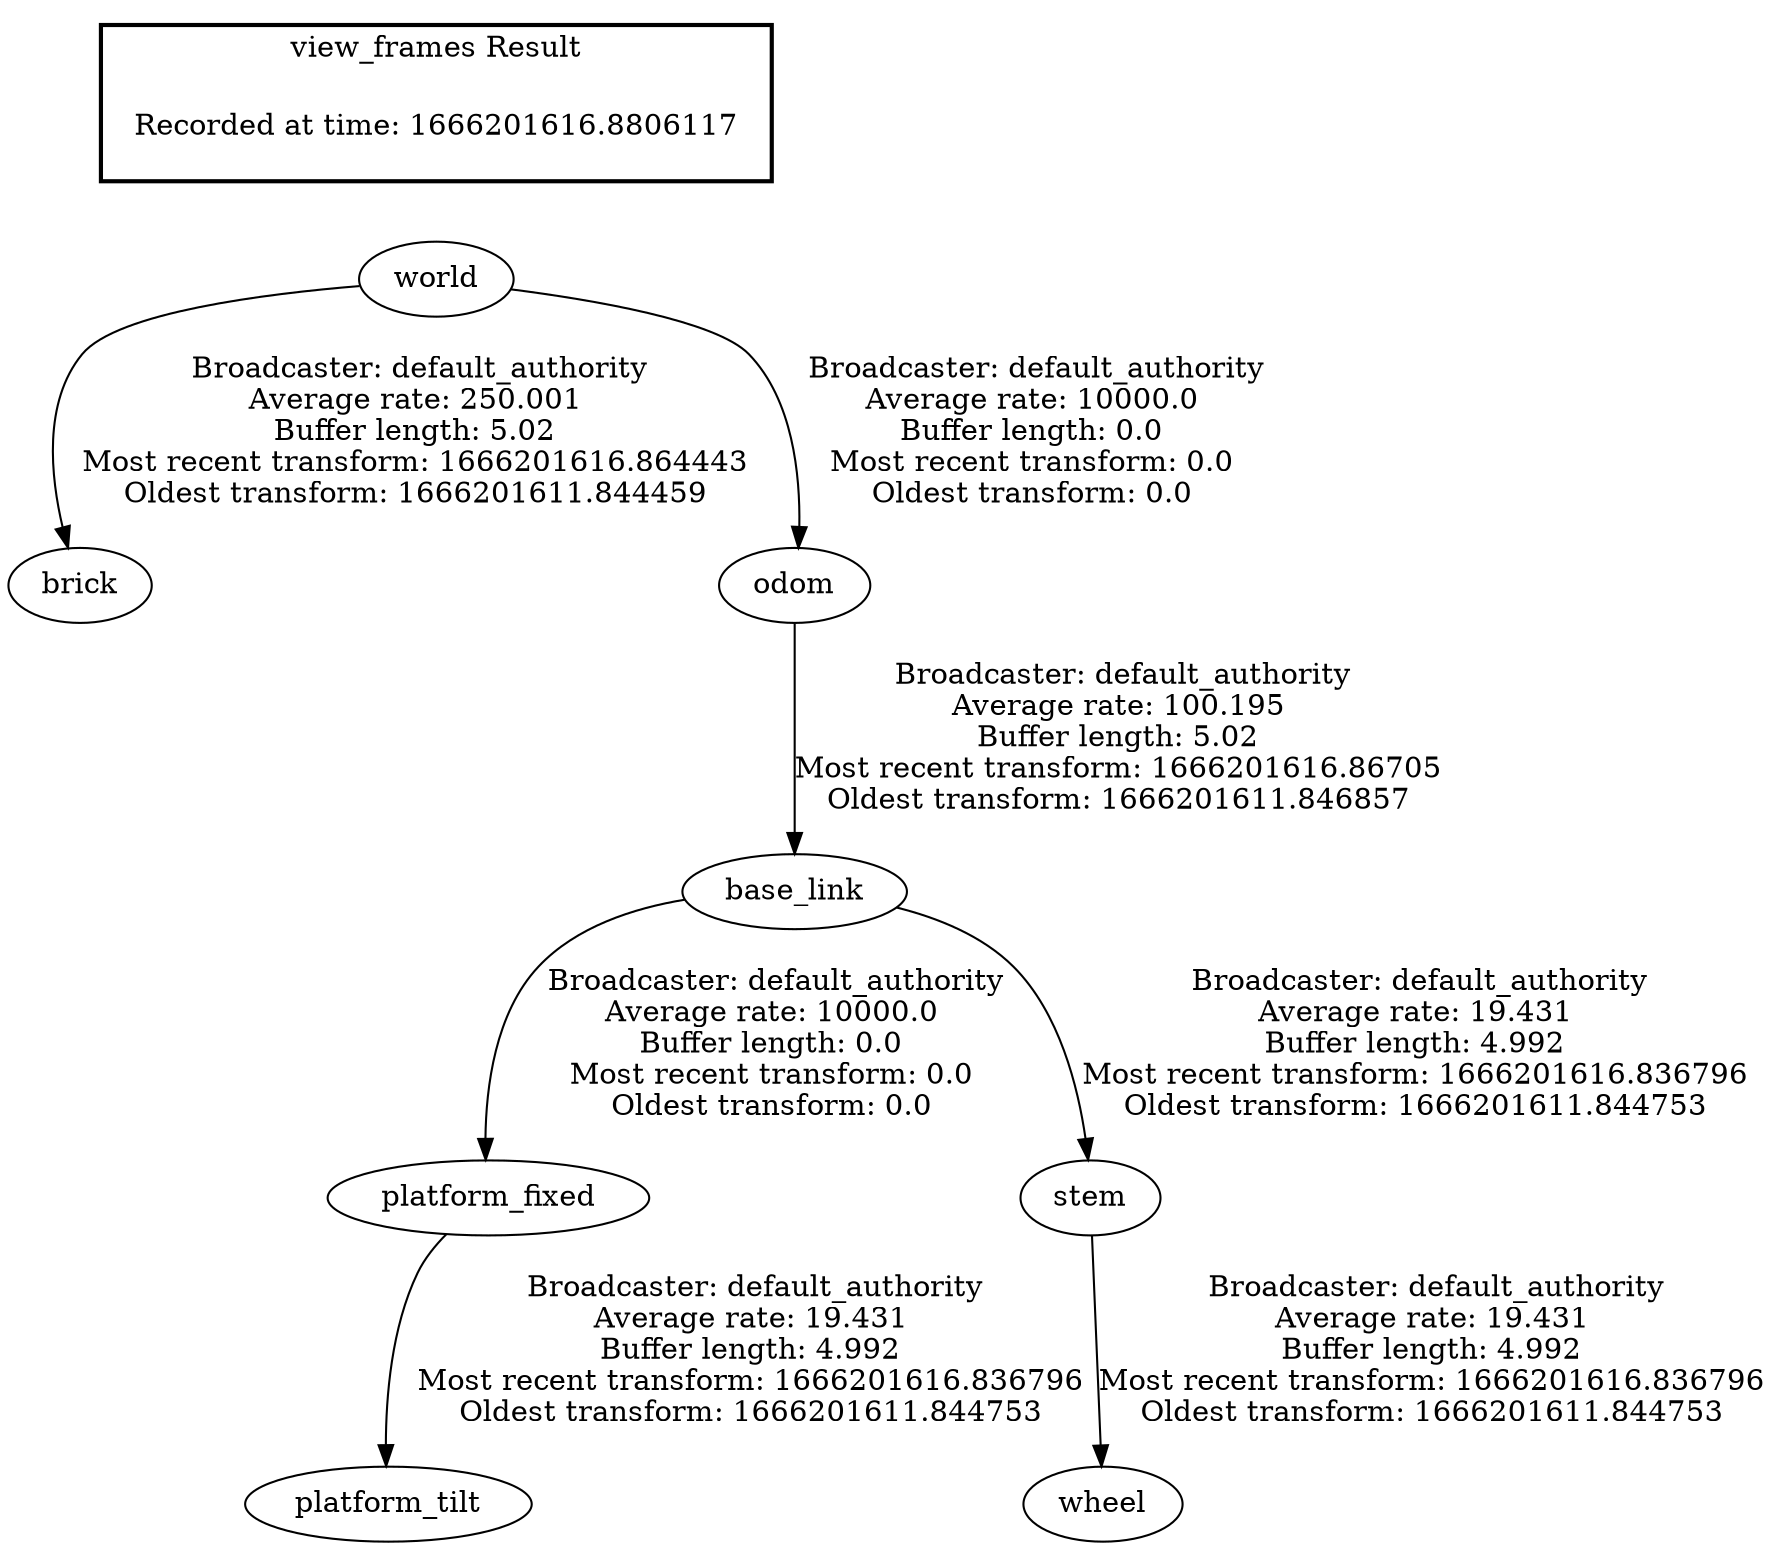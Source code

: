 digraph G {
"world" -> "brick"[label=" Broadcaster: default_authority\nAverage rate: 250.001\nBuffer length: 5.02\nMost recent transform: 1666201616.864443\nOldest transform: 1666201611.844459\n"];
"base_link" -> "platform_fixed"[label=" Broadcaster: default_authority\nAverage rate: 10000.0\nBuffer length: 0.0\nMost recent transform: 0.0\nOldest transform: 0.0\n"];
"odom" -> "base_link"[label=" Broadcaster: default_authority\nAverage rate: 100.195\nBuffer length: 5.02\nMost recent transform: 1666201616.86705\nOldest transform: 1666201611.846857\n"];
"platform_fixed" -> "platform_tilt"[label=" Broadcaster: default_authority\nAverage rate: 19.431\nBuffer length: 4.992\nMost recent transform: 1666201616.836796\nOldest transform: 1666201611.844753\n"];
"base_link" -> "stem"[label=" Broadcaster: default_authority\nAverage rate: 19.431\nBuffer length: 4.992\nMost recent transform: 1666201616.836796\nOldest transform: 1666201611.844753\n"];
"stem" -> "wheel"[label=" Broadcaster: default_authority\nAverage rate: 19.431\nBuffer length: 4.992\nMost recent transform: 1666201616.836796\nOldest transform: 1666201611.844753\n"];
"world" -> "odom"[label=" Broadcaster: default_authority\nAverage rate: 10000.0\nBuffer length: 0.0\nMost recent transform: 0.0\nOldest transform: 0.0\n"];
edge [style=invis];
 subgraph cluster_legend { style=bold; color=black; label ="view_frames Result";
"Recorded at time: 1666201616.8806117"[ shape=plaintext ] ;
}->"world";
}